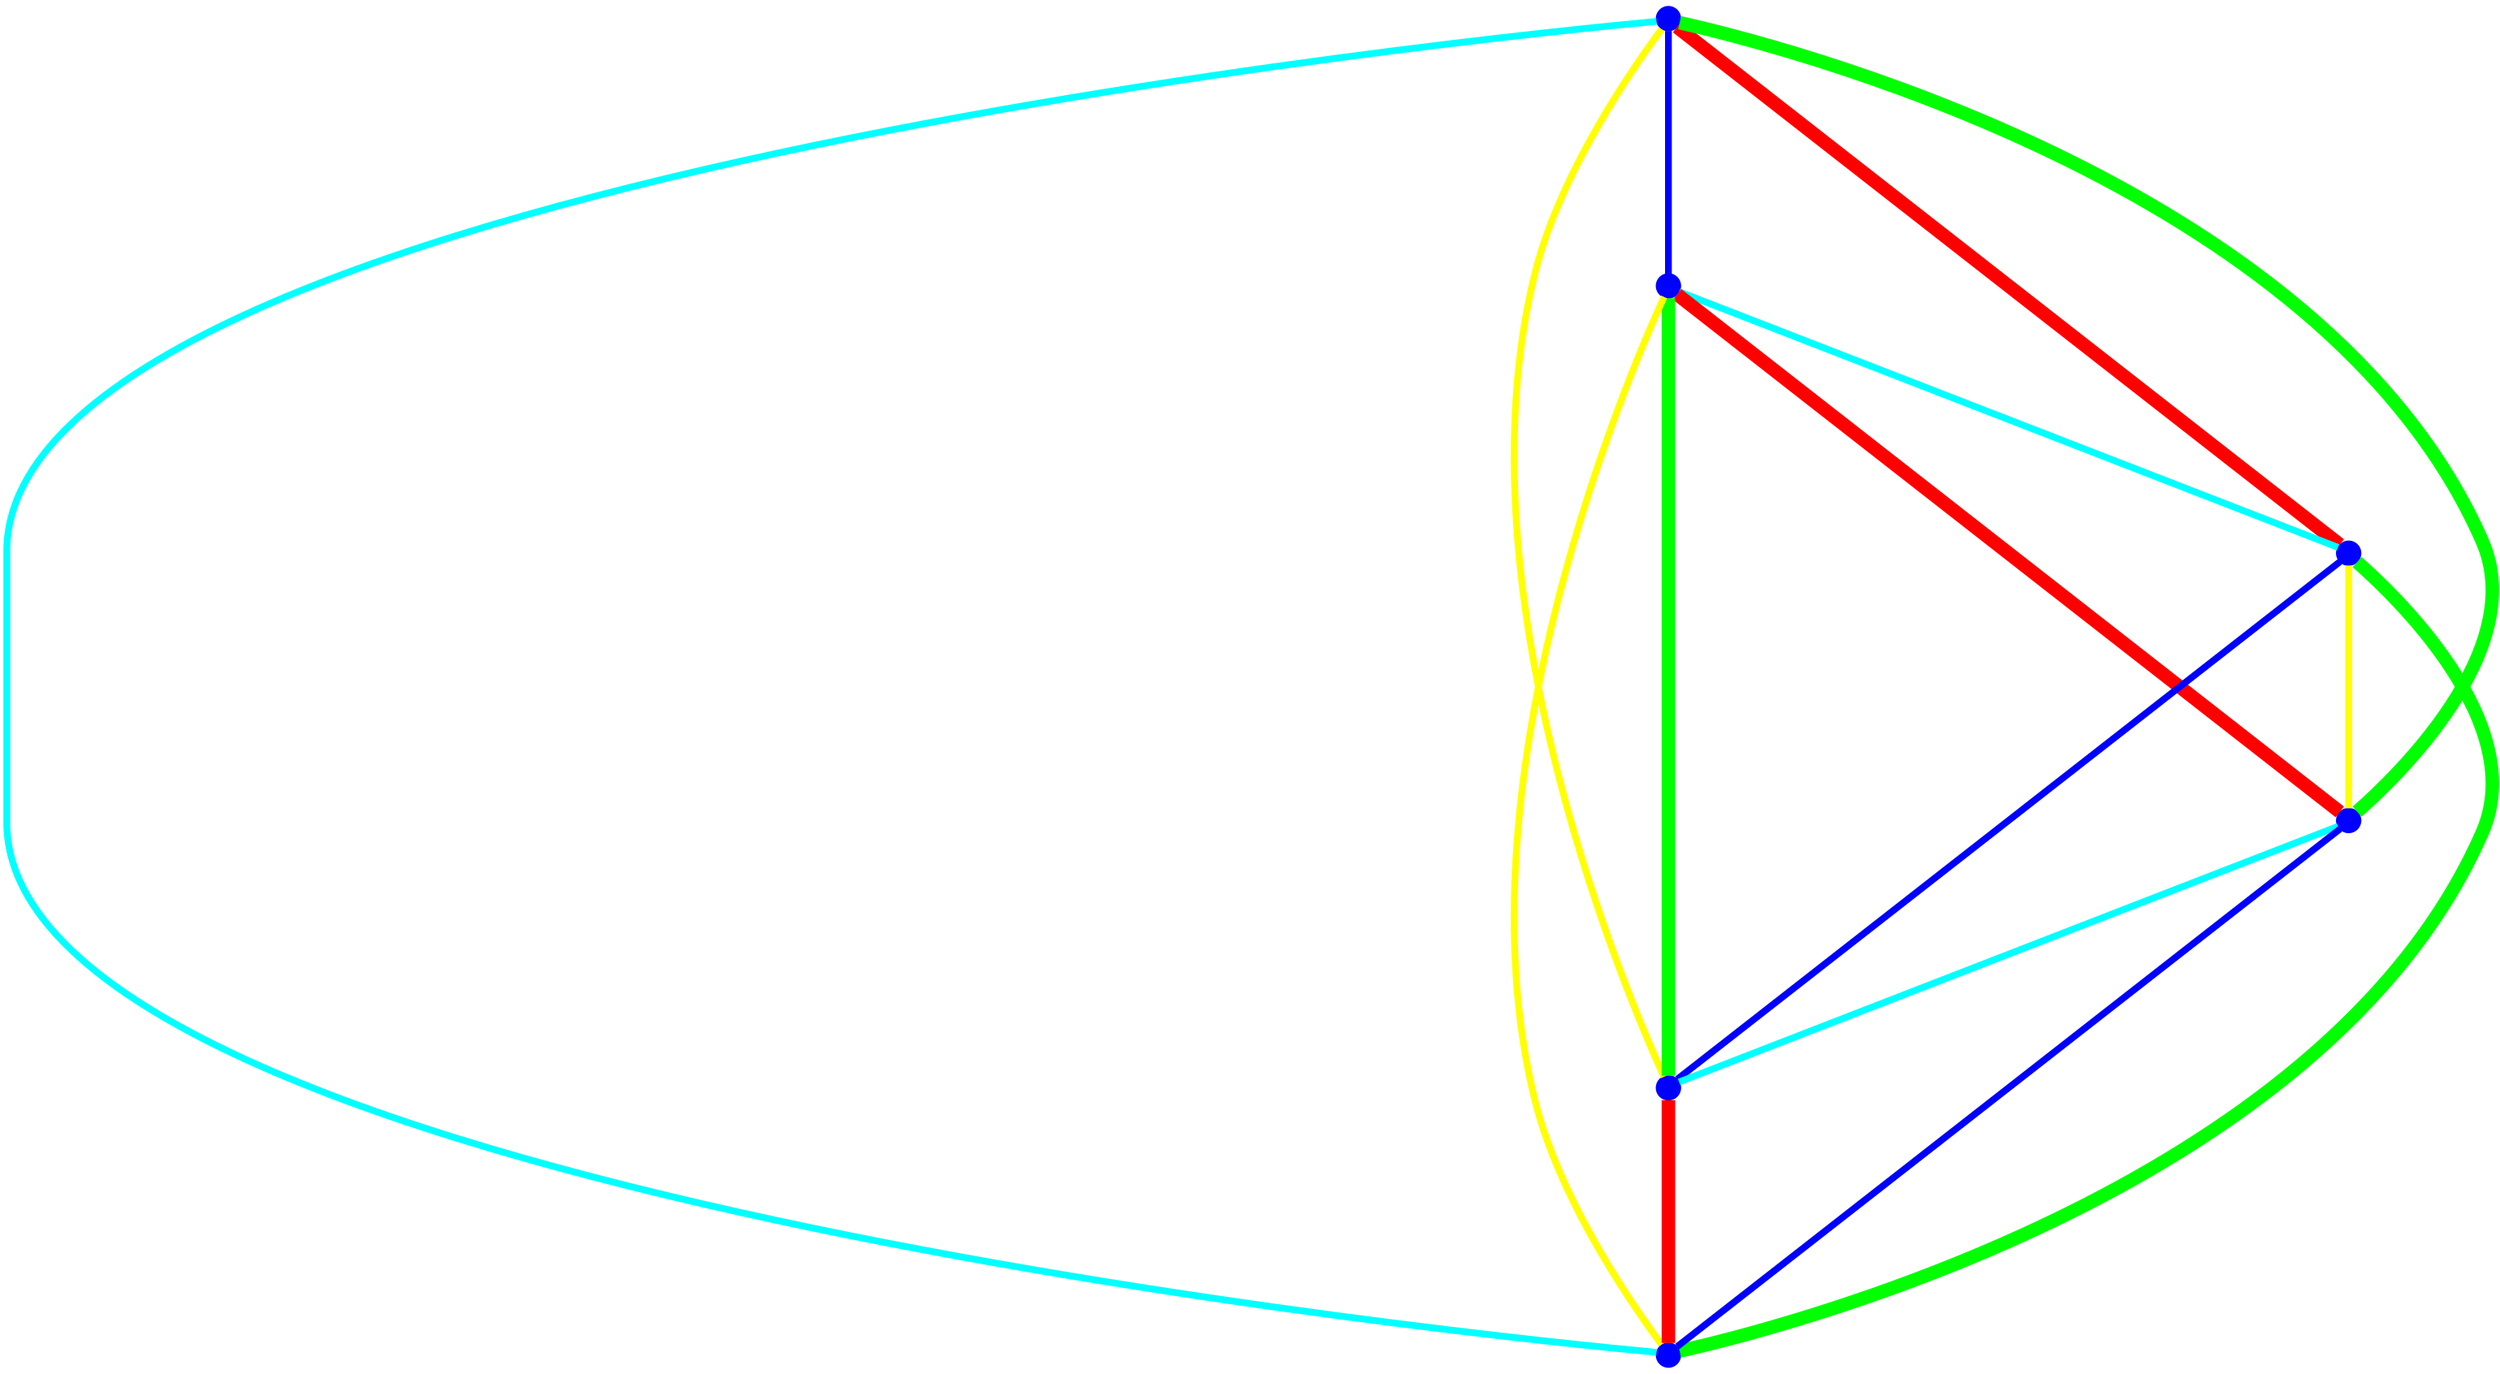graph {
ranksep=2
nodesep=2
node [label="" shape=circle style=filled fixedsize=true color=blue fillcolor=blue width=0.2];
"1" -- "2" [style="solid",penwidth="4",color="blue"];
"1" -- "3" [style="solid",penwidth="8",color="red"];
"1" -- "4" [style="solid",penwidth="8",color="green"];
"1" -- "5" [style="solid",penwidth="4",color="yellow"];
"1" -- "6" [style="solid",penwidth="4",color="cyan"];
"2" -- "3" [style="solid",penwidth="4",color="cyan"];
"2" -- "4" [style="solid",penwidth="8",color="red"];
"2" -- "5" [style="solid",penwidth="8",color="green"];
"2" -- "6" [style="solid",penwidth="4",color="yellow"];
"3" -- "4" [style="solid",penwidth="4",color="yellow"];
"3" -- "5" [style="solid",penwidth="4",color="blue"];
"3" -- "6" [style="solid",penwidth="8",color="green"];
"4" -- "5" [style="solid",penwidth="4",color="cyan"];
"4" -- "6" [style="solid",penwidth="4",color="blue"];
"5" -- "6" [style="solid",penwidth="8",color="red"];
}
